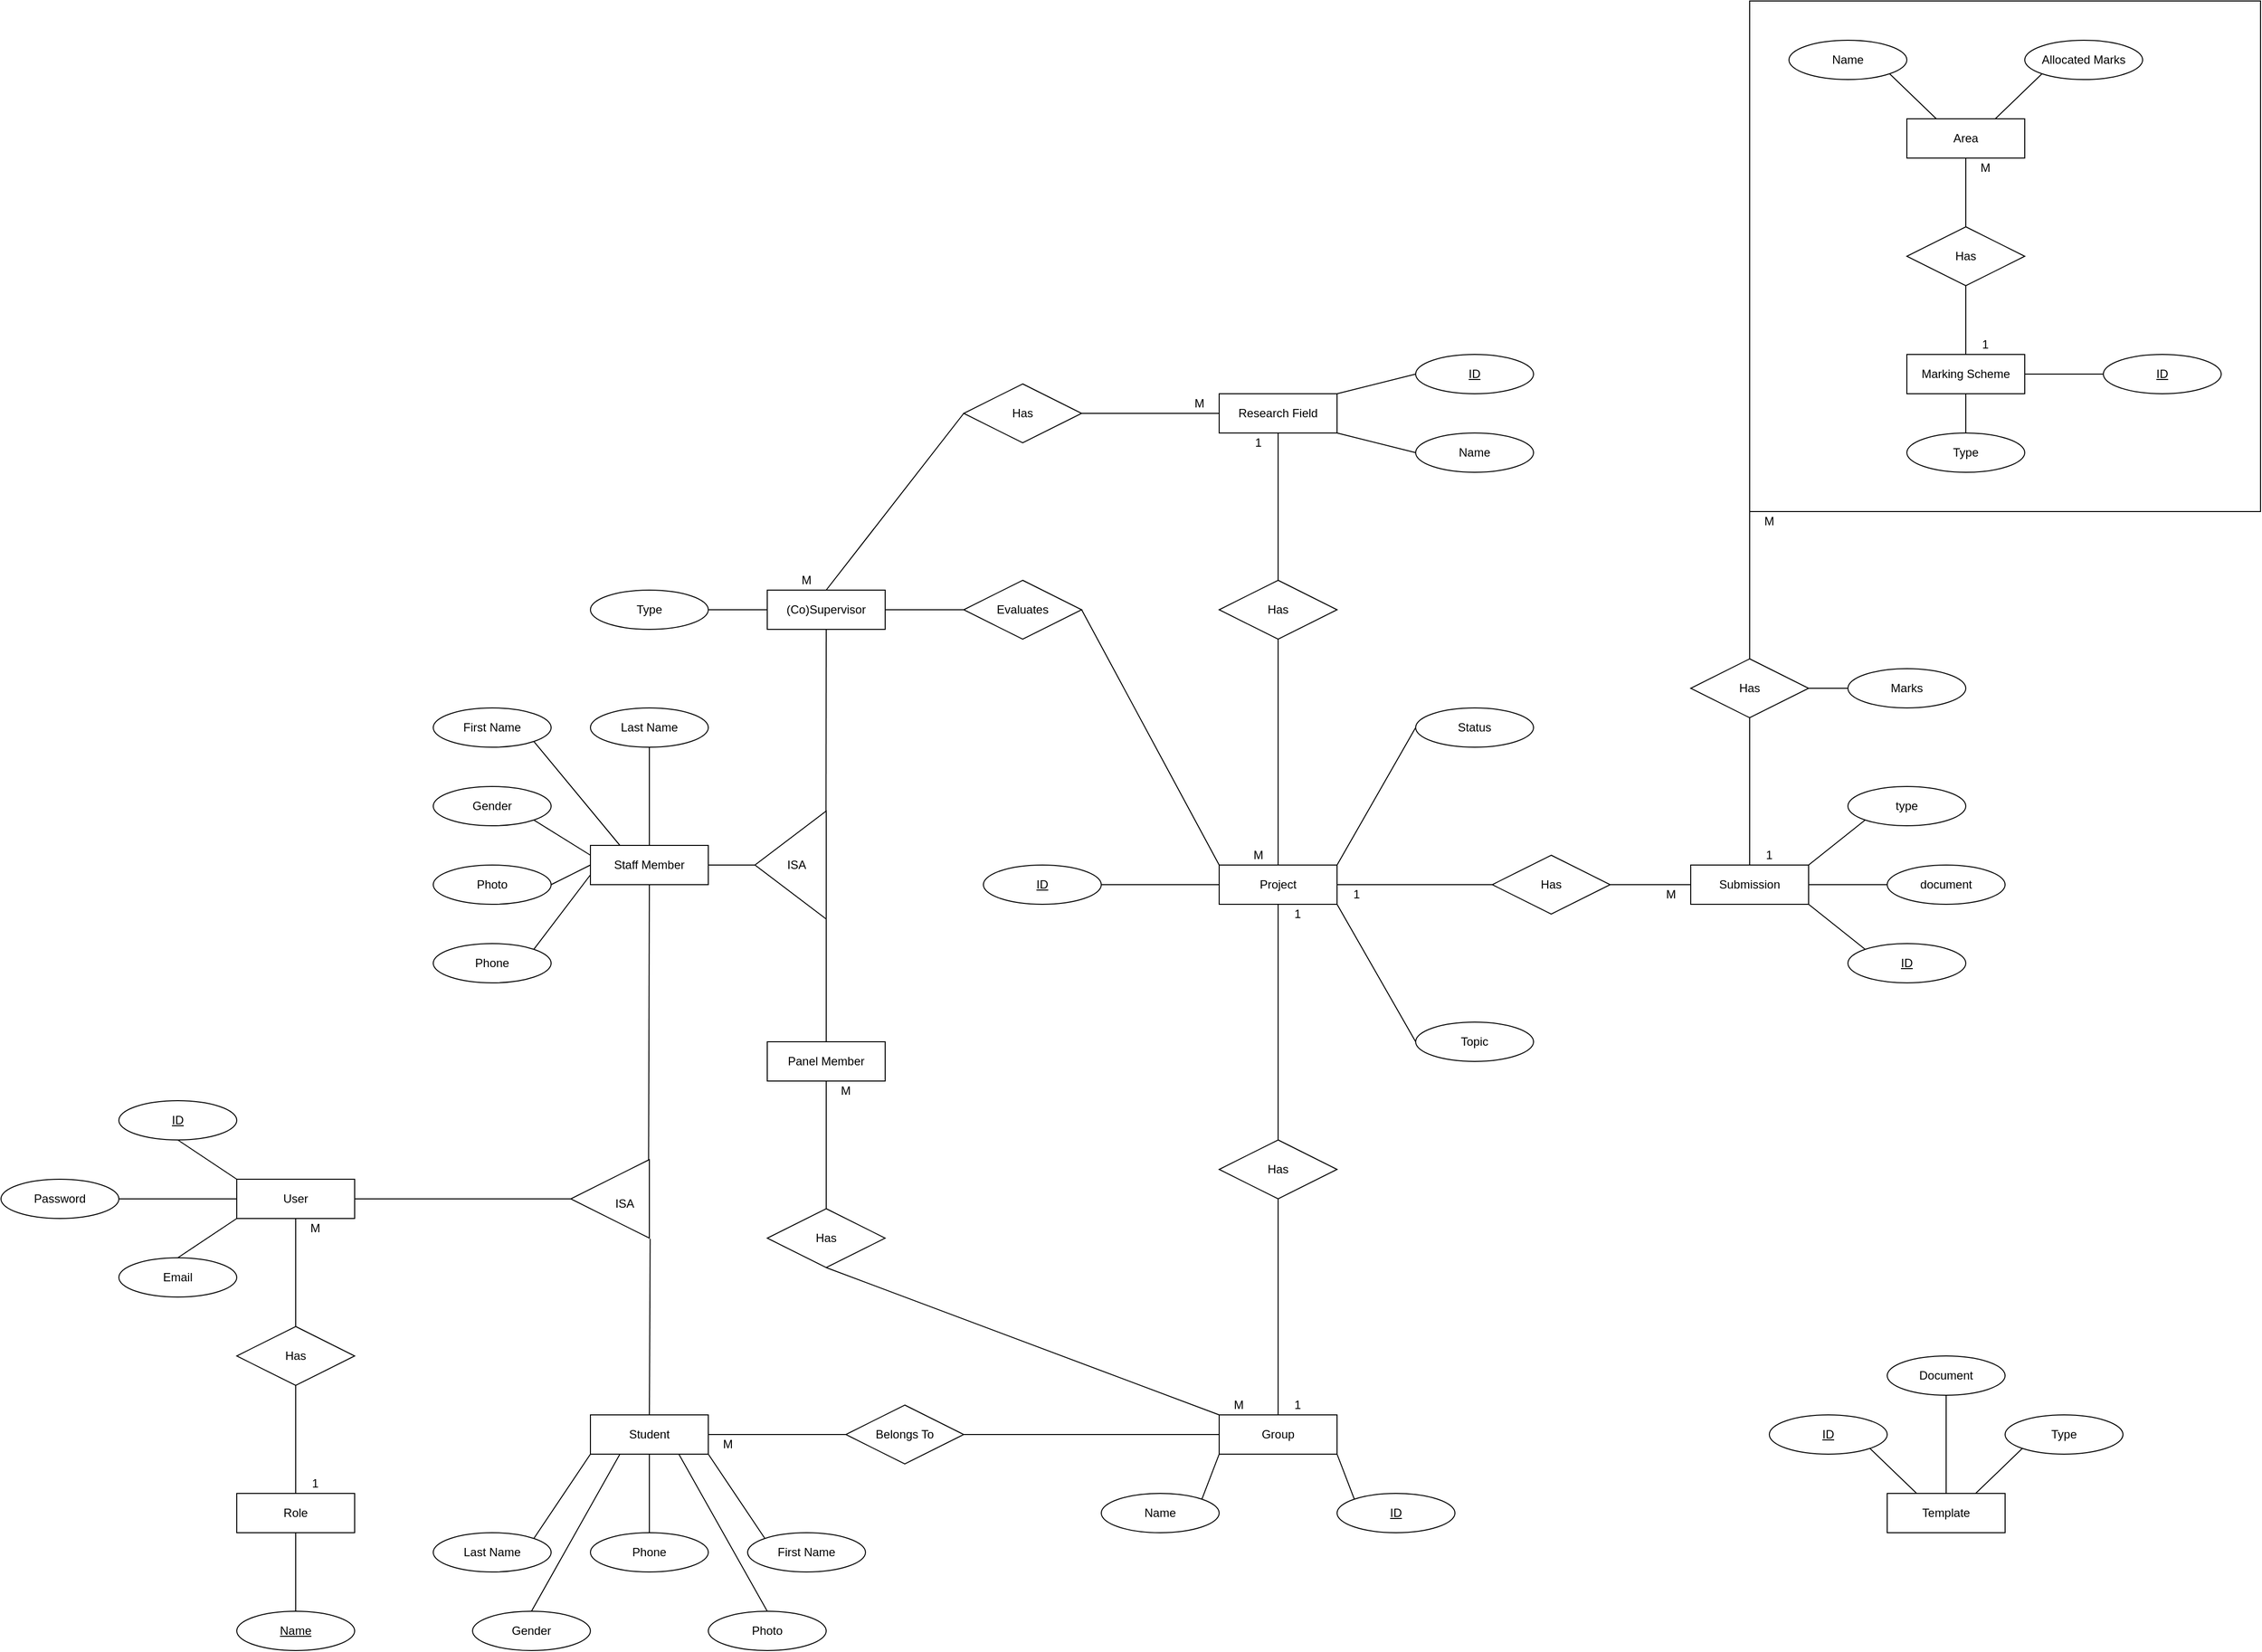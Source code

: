 <mxfile version="16.5.1" type="device"><diagram id="R2lEEEUBdFMjLlhIrx00" name="ER"><mxGraphModel dx="2071" dy="1854" grid="1" gridSize="10" guides="1" tooltips="1" connect="1" arrows="1" fold="1" page="1" pageScale="1" pageWidth="850" pageHeight="1100" math="0" shadow="0" extFonts="Permanent Marker^https://fonts.googleapis.com/css?family=Permanent+Marker"><root><mxCell id="0"/><mxCell id="1" parent="0"/><mxCell id="ldAVt5MxxXZh3a9ca7YI-58" value="" style="rounded=0;whiteSpace=wrap;html=1;" parent="1" vertex="1"><mxGeometry x="1540" y="-960" width="520" height="520" as="geometry"/></mxCell><mxCell id="P4jthXJ-MirQqovKatOT-1" value="User" style="whiteSpace=wrap;html=1;align=center;" parent="1" vertex="1"><mxGeometry y="240" width="120" height="40" as="geometry"/></mxCell><mxCell id="P4jthXJ-MirQqovKatOT-3" value="Email" style="ellipse;whiteSpace=wrap;html=1;align=center;" parent="1" vertex="1"><mxGeometry x="-120" y="320" width="120" height="40" as="geometry"/></mxCell><mxCell id="P4jthXJ-MirQqovKatOT-4" value="Password" style="ellipse;whiteSpace=wrap;html=1;align=center;" parent="1" vertex="1"><mxGeometry x="-240" y="240" width="120" height="40" as="geometry"/></mxCell><mxCell id="P4jthXJ-MirQqovKatOT-6" value="" style="endArrow=none;html=1;rounded=0;entryX=0;entryY=0;entryDx=0;entryDy=0;exitX=0.5;exitY=1;exitDx=0;exitDy=0;" parent="1" source="P4jthXJ-MirQqovKatOT-28" target="P4jthXJ-MirQqovKatOT-1" edge="1"><mxGeometry width="50" height="50" relative="1" as="geometry"><mxPoint x="-60" y="230" as="sourcePoint"/><mxPoint x="220" y="360" as="targetPoint"/></mxGeometry></mxCell><mxCell id="P4jthXJ-MirQqovKatOT-7" value="" style="endArrow=none;html=1;rounded=0;entryX=0;entryY=0.5;entryDx=0;entryDy=0;exitX=1;exitY=0.5;exitDx=0;exitDy=0;" parent="1" source="P4jthXJ-MirQqovKatOT-4" target="P4jthXJ-MirQqovKatOT-1" edge="1"><mxGeometry width="50" height="50" relative="1" as="geometry"><mxPoint x="-90" y="230" as="sourcePoint"/><mxPoint x="-30" y="270" as="targetPoint"/></mxGeometry></mxCell><mxCell id="P4jthXJ-MirQqovKatOT-8" value="" style="endArrow=none;html=1;rounded=0;entryX=0;entryY=1;entryDx=0;entryDy=0;exitX=0.5;exitY=0;exitDx=0;exitDy=0;" parent="1" source="P4jthXJ-MirQqovKatOT-3" target="P4jthXJ-MirQqovKatOT-1" edge="1"><mxGeometry width="50" height="50" relative="1" as="geometry"><mxPoint x="-140" y="290" as="sourcePoint"/><mxPoint x="-20" y="290" as="targetPoint"/></mxGeometry></mxCell><mxCell id="P4jthXJ-MirQqovKatOT-9" value="Role" style="whiteSpace=wrap;html=1;align=center;" parent="1" vertex="1"><mxGeometry y="560" width="120" height="40" as="geometry"/></mxCell><mxCell id="P4jthXJ-MirQqovKatOT-10" value="Has" style="shape=rhombus;perimeter=rhombusPerimeter;whiteSpace=wrap;html=1;align=center;" parent="1" vertex="1"><mxGeometry y="390" width="120" height="60" as="geometry"/></mxCell><mxCell id="P4jthXJ-MirQqovKatOT-11" value="" style="endArrow=none;html=1;rounded=0;entryX=0.5;entryY=1;entryDx=0;entryDy=0;exitX=0.5;exitY=0;exitDx=0;exitDy=0;" parent="1" source="P4jthXJ-MirQqovKatOT-10" target="P4jthXJ-MirQqovKatOT-1" edge="1"><mxGeometry width="50" height="50" relative="1" as="geometry"><mxPoint x="200" y="380" as="sourcePoint"/><mxPoint x="260" y="340" as="targetPoint"/></mxGeometry></mxCell><mxCell id="P4jthXJ-MirQqovKatOT-12" value="" style="endArrow=none;html=1;rounded=0;entryX=0.5;entryY=1;entryDx=0;entryDy=0;exitX=0.5;exitY=0;exitDx=0;exitDy=0;" parent="1" source="P4jthXJ-MirQqovKatOT-9" target="P4jthXJ-MirQqovKatOT-10" edge="1"><mxGeometry width="50" height="50" relative="1" as="geometry"><mxPoint x="260" y="570" as="sourcePoint"/><mxPoint x="260" y="460" as="targetPoint"/></mxGeometry></mxCell><mxCell id="P4jthXJ-MirQqovKatOT-13" value="M" style="text;html=1;strokeColor=none;fillColor=none;align=center;verticalAlign=middle;whiteSpace=wrap;rounded=0;" parent="1" vertex="1"><mxGeometry x="60" y="280" width="40" height="20" as="geometry"/></mxCell><mxCell id="P4jthXJ-MirQqovKatOT-14" value="1" style="text;html=1;strokeColor=none;fillColor=none;align=center;verticalAlign=middle;whiteSpace=wrap;rounded=0;" parent="1" vertex="1"><mxGeometry x="60" y="540" width="40" height="20" as="geometry"/></mxCell><mxCell id="P4jthXJ-MirQqovKatOT-15" value="" style="triangle;whiteSpace=wrap;html=1;flipH=1;" parent="1" vertex="1"><mxGeometry x="340" y="220" width="80" height="80" as="geometry"/></mxCell><mxCell id="P4jthXJ-MirQqovKatOT-16" value="ISA" style="text;html=1;strokeColor=none;fillColor=none;align=center;verticalAlign=middle;whiteSpace=wrap;rounded=0;" parent="1" vertex="1"><mxGeometry x="370" y="250" width="50" height="30" as="geometry"/></mxCell><mxCell id="P4jthXJ-MirQqovKatOT-17" value="" style="endArrow=none;html=1;rounded=0;entryX=1;entryY=0.5;entryDx=0;entryDy=0;exitX=0;exitY=0.5;exitDx=0;exitDy=0;" parent="1" source="P4jthXJ-MirQqovKatOT-15" target="P4jthXJ-MirQqovKatOT-1" edge="1"><mxGeometry width="50" height="50" relative="1" as="geometry"><mxPoint x="350" y="360" as="sourcePoint"/><mxPoint x="350" y="250" as="targetPoint"/></mxGeometry></mxCell><mxCell id="P4jthXJ-MirQqovKatOT-18" value="Staff Member" style="whiteSpace=wrap;html=1;align=center;" parent="1" vertex="1"><mxGeometry x="360" y="-100" width="120" height="40" as="geometry"/></mxCell><mxCell id="P4jthXJ-MirQqovKatOT-19" value="" style="endArrow=none;html=1;rounded=0;entryX=0.01;entryY=0.01;entryDx=0;entryDy=0;exitX=0.5;exitY=1;exitDx=0;exitDy=0;entryPerimeter=0;" parent="1" source="P4jthXJ-MirQqovKatOT-18" target="P4jthXJ-MirQqovKatOT-15" edge="1"><mxGeometry width="50" height="50" relative="1" as="geometry"><mxPoint x="640" y="130" as="sourcePoint"/><mxPoint x="520" y="130" as="targetPoint"/></mxGeometry></mxCell><mxCell id="P4jthXJ-MirQqovKatOT-20" value="Student" style="whiteSpace=wrap;html=1;align=center;" parent="1" vertex="1"><mxGeometry x="360" y="480" width="120" height="40" as="geometry"/></mxCell><mxCell id="P4jthXJ-MirQqovKatOT-21" value="" style="endArrow=none;html=1;rounded=0;entryX=-0.01;entryY=1.01;entryDx=0;entryDy=0;exitX=0.5;exitY=0;exitDx=0;exitDy=0;entryPerimeter=0;" parent="1" source="P4jthXJ-MirQqovKatOT-20" target="P4jthXJ-MirQqovKatOT-15" edge="1"><mxGeometry width="50" height="50" relative="1" as="geometry"><mxPoint x="570.8" y="74.6" as="sourcePoint"/><mxPoint x="450.0" y="195.4" as="targetPoint"/></mxGeometry></mxCell><mxCell id="P4jthXJ-MirQqovKatOT-22" value="(Co)Supervisor" style="whiteSpace=wrap;html=1;align=center;" parent="1" vertex="1"><mxGeometry x="540" y="-360" width="120" height="40" as="geometry"/></mxCell><mxCell id="P4jthXJ-MirQqovKatOT-23" value="" style="triangle;whiteSpace=wrap;html=1;flipH=0;flipV=0;direction=south;rotation=90;" parent="1" vertex="1"><mxGeometry x="508.75" y="-116.25" width="110" height="72.5" as="geometry"/></mxCell><mxCell id="P4jthXJ-MirQqovKatOT-24" value="ISA" style="text;html=1;strokeColor=none;fillColor=none;align=center;verticalAlign=middle;whiteSpace=wrap;rounded=0;" parent="1" vertex="1"><mxGeometry x="540" y="-95" width="60" height="30" as="geometry"/></mxCell><mxCell id="P4jthXJ-MirQqovKatOT-25" value="" style="endArrow=none;html=1;rounded=0;exitX=0.5;exitY=1;exitDx=0;exitDy=0;entryX=0.003;entryY=0.987;entryDx=0;entryDy=0;entryPerimeter=0;" parent="1" source="P4jthXJ-MirQqovKatOT-22" target="P4jthXJ-MirQqovKatOT-23" edge="1"><mxGeometry width="50" height="50" relative="1" as="geometry"><mxPoint x="440.8" y="-170" as="sourcePoint"/><mxPoint x="600" y="-290" as="targetPoint"/></mxGeometry></mxCell><mxCell id="P4jthXJ-MirQqovKatOT-26" value="" style="endArrow=none;html=1;rounded=0;exitX=1;exitY=0.5;exitDx=0;exitDy=0;entryX=1;entryY=0.5;entryDx=0;entryDy=0;" parent="1" source="P4jthXJ-MirQqovKatOT-23" target="P4jthXJ-MirQqovKatOT-18" edge="1"><mxGeometry width="50" height="50" relative="1" as="geometry"><mxPoint x="680" y="-150" as="sourcePoint"/><mxPoint x="680" y="-70" as="targetPoint"/></mxGeometry></mxCell><mxCell id="P4jthXJ-MirQqovKatOT-28" value="ID" style="ellipse;whiteSpace=wrap;html=1;align=center;fontStyle=4;" parent="1" vertex="1"><mxGeometry x="-120" y="160" width="120" height="40" as="geometry"/></mxCell><mxCell id="P4jthXJ-MirQqovKatOT-32" value="Has" style="shape=rhombus;perimeter=rhombusPerimeter;whiteSpace=wrap;html=1;align=center;" parent="1" vertex="1"><mxGeometry x="540" y="270" width="120" height="60" as="geometry"/></mxCell><mxCell id="P4jthXJ-MirQqovKatOT-33" value="" style="endArrow=none;html=1;rounded=0;exitX=0.5;exitY=0;exitDx=0;exitDy=0;entryX=0.5;entryY=1;entryDx=0;entryDy=0;" parent="1" source="P4jthXJ-MirQqovKatOT-32" target="ldAVt5MxxXZh3a9ca7YI-12" edge="1"><mxGeometry width="50" height="50" relative="1" as="geometry"><mxPoint x="810" y="120" as="sourcePoint"/><mxPoint x="640" y="300" as="targetPoint"/></mxGeometry></mxCell><mxCell id="P4jthXJ-MirQqovKatOT-34" value="" style="endArrow=none;html=1;rounded=0;entryX=0.5;entryY=1;entryDx=0;entryDy=0;exitX=0;exitY=0;exitDx=0;exitDy=0;" parent="1" source="ldAVt5MxxXZh3a9ca7YI-1" target="P4jthXJ-MirQqovKatOT-32" edge="1"><mxGeometry width="50" height="50" relative="1" as="geometry"><mxPoint x="650" y="170" as="sourcePoint"/><mxPoint x="870" y="200" as="targetPoint"/></mxGeometry></mxCell><mxCell id="P4jthXJ-MirQqovKatOT-37" value="Project" style="whiteSpace=wrap;html=1;align=center;" parent="1" vertex="1"><mxGeometry x="1000" y="-80" width="120" height="40" as="geometry"/></mxCell><mxCell id="P4jthXJ-MirQqovKatOT-38" value="Has" style="shape=rhombus;perimeter=rhombusPerimeter;whiteSpace=wrap;html=1;align=center;" parent="1" vertex="1"><mxGeometry x="1000" y="200" width="120" height="60" as="geometry"/></mxCell><mxCell id="P4jthXJ-MirQqovKatOT-39" value="" style="endArrow=none;html=1;rounded=0;entryX=0.5;entryY=1;entryDx=0;entryDy=0;exitX=0.5;exitY=0;exitDx=0;exitDy=0;" parent="1" source="ldAVt5MxxXZh3a9ca7YI-1" target="P4jthXJ-MirQqovKatOT-38" edge="1"><mxGeometry width="50" height="50" relative="1" as="geometry"><mxPoint x="970" y="190" as="sourcePoint"/><mxPoint x="680" y="310" as="targetPoint"/></mxGeometry></mxCell><mxCell id="P4jthXJ-MirQqovKatOT-40" value="" style="endArrow=none;html=1;rounded=0;exitX=0.5;exitY=0;exitDx=0;exitDy=0;entryX=0.5;entryY=1;entryDx=0;entryDy=0;" parent="1" source="P4jthXJ-MirQqovKatOT-38" target="P4jthXJ-MirQqovKatOT-37" edge="1"><mxGeometry width="50" height="50" relative="1" as="geometry"><mxPoint x="860" y="384.5" as="sourcePoint"/><mxPoint x="800" y="40" as="targetPoint"/></mxGeometry></mxCell><mxCell id="P4jthXJ-MirQqovKatOT-43" value="Evaluates" style="shape=rhombus;perimeter=rhombusPerimeter;whiteSpace=wrap;html=1;align=center;" parent="1" vertex="1"><mxGeometry x="740" y="-370" width="120" height="60" as="geometry"/></mxCell><mxCell id="P4jthXJ-MirQqovKatOT-44" value="" style="endArrow=none;html=1;rounded=0;entryX=0;entryY=0.5;entryDx=0;entryDy=0;exitX=1;exitY=0.5;exitDx=0;exitDy=0;" parent="1" source="P4jthXJ-MirQqovKatOT-22" target="P4jthXJ-MirQqovKatOT-43" edge="1"><mxGeometry width="50" height="50" relative="1" as="geometry"><mxPoint x="640" y="-215" as="sourcePoint"/><mxPoint x="720" y="-165" as="targetPoint"/></mxGeometry></mxCell><mxCell id="P4jthXJ-MirQqovKatOT-46" value="" style="endArrow=none;html=1;rounded=0;exitX=0;exitY=0;exitDx=0;exitDy=0;entryX=1;entryY=0.5;entryDx=0;entryDy=0;" parent="1" source="P4jthXJ-MirQqovKatOT-37" target="P4jthXJ-MirQqovKatOT-43" edge="1"><mxGeometry width="50" height="50" relative="1" as="geometry"><mxPoint x="910" y="-110" as="sourcePoint"/><mxPoint x="1050" y="-410" as="targetPoint"/></mxGeometry></mxCell><mxCell id="P4jthXJ-MirQqovKatOT-50" value="Topic" style="ellipse;whiteSpace=wrap;html=1;align=center;" parent="1" vertex="1"><mxGeometry x="1200" y="80" width="120" height="40" as="geometry"/></mxCell><mxCell id="P4jthXJ-MirQqovKatOT-53" value="Status" style="ellipse;whiteSpace=wrap;html=1;align=center;" parent="1" vertex="1"><mxGeometry x="1200" y="-240" width="120" height="40" as="geometry"/></mxCell><mxCell id="P4jthXJ-MirQqovKatOT-55" value="" style="endArrow=none;html=1;rounded=0;exitX=1;exitY=0;exitDx=0;exitDy=0;entryX=0;entryY=0.5;entryDx=0;entryDy=0;" parent="1" source="P4jthXJ-MirQqovKatOT-37" target="P4jthXJ-MirQqovKatOT-53" edge="1"><mxGeometry width="50" height="50" relative="1" as="geometry"><mxPoint x="1100" y="-110" as="sourcePoint"/><mxPoint x="960" y="-370" as="targetPoint"/></mxGeometry></mxCell><mxCell id="P4jthXJ-MirQqovKatOT-57" value="" style="endArrow=none;html=1;rounded=0;exitX=1;exitY=1;exitDx=0;exitDy=0;entryX=0;entryY=0.5;entryDx=0;entryDy=0;" parent="1" source="P4jthXJ-MirQqovKatOT-37" target="P4jthXJ-MirQqovKatOT-50" edge="1"><mxGeometry width="50" height="50" relative="1" as="geometry"><mxPoint x="1130" y="-70" as="sourcePoint"/><mxPoint x="1210" y="-170" as="targetPoint"/></mxGeometry></mxCell><mxCell id="P4jthXJ-MirQqovKatOT-61" value="Research Field" style="whiteSpace=wrap;html=1;align=center;" parent="1" vertex="1"><mxGeometry x="1000" y="-560" width="120" height="40" as="geometry"/></mxCell><mxCell id="P4jthXJ-MirQqovKatOT-62" value="" style="endArrow=none;html=1;rounded=0;exitX=0.5;exitY=0;exitDx=0;exitDy=0;entryX=0.5;entryY=1;entryDx=0;entryDy=0;" parent="1" source="P4jthXJ-MirQqovKatOT-37" target="P4jthXJ-MirQqovKatOT-63" edge="1"><mxGeometry width="50" height="50" relative="1" as="geometry"><mxPoint x="1100" y="-100" as="sourcePoint"/><mxPoint x="1060" y="-260" as="targetPoint"/></mxGeometry></mxCell><mxCell id="P4jthXJ-MirQqovKatOT-63" value="Has" style="shape=rhombus;perimeter=rhombusPerimeter;whiteSpace=wrap;html=1;align=center;" parent="1" vertex="1"><mxGeometry x="1000" y="-370" width="120" height="60" as="geometry"/></mxCell><mxCell id="P4jthXJ-MirQqovKatOT-64" value="" style="endArrow=none;html=1;rounded=0;exitX=0.5;exitY=0;exitDx=0;exitDy=0;entryX=0.5;entryY=1;entryDx=0;entryDy=0;" parent="1" source="P4jthXJ-MirQqovKatOT-63" target="P4jthXJ-MirQqovKatOT-61" edge="1"><mxGeometry width="50" height="50" relative="1" as="geometry"><mxPoint x="1060" y="-200" as="sourcePoint"/><mxPoint x="920" y="-460" as="targetPoint"/></mxGeometry></mxCell><mxCell id="P4jthXJ-MirQqovKatOT-65" value="M" style="text;html=1;strokeColor=none;fillColor=none;align=center;verticalAlign=middle;whiteSpace=wrap;rounded=0;" parent="1" vertex="1"><mxGeometry x="1020" y="-100" width="40" height="20" as="geometry"/></mxCell><mxCell id="P4jthXJ-MirQqovKatOT-66" value="1" style="text;html=1;strokeColor=none;fillColor=none;align=center;verticalAlign=middle;whiteSpace=wrap;rounded=0;" parent="1" vertex="1"><mxGeometry x="1020" y="-520" width="40" height="20" as="geometry"/></mxCell><mxCell id="P4jthXJ-MirQqovKatOT-67" value="" style="endArrow=none;html=1;rounded=0;exitX=0.5;exitY=0;exitDx=0;exitDy=0;entryX=0;entryY=0.5;entryDx=0;entryDy=0;" parent="1" source="P4jthXJ-MirQqovKatOT-22" target="P4jthXJ-MirQqovKatOT-68" edge="1"><mxGeometry width="50" height="50" relative="1" as="geometry"><mxPoint x="700" y="-160" as="sourcePoint"/><mxPoint x="700" y="-340" as="targetPoint"/></mxGeometry></mxCell><mxCell id="P4jthXJ-MirQqovKatOT-68" value="Has" style="shape=rhombus;perimeter=rhombusPerimeter;whiteSpace=wrap;html=1;align=center;" parent="1" vertex="1"><mxGeometry x="740" y="-570" width="120" height="60" as="geometry"/></mxCell><mxCell id="P4jthXJ-MirQqovKatOT-69" value="" style="endArrow=none;html=1;rounded=0;exitX=1;exitY=0.5;exitDx=0;exitDy=0;entryX=0;entryY=0.5;entryDx=0;entryDy=0;" parent="1" source="P4jthXJ-MirQqovKatOT-68" target="P4jthXJ-MirQqovKatOT-61" edge="1"><mxGeometry width="50" height="50" relative="1" as="geometry"><mxPoint x="700" y="-280" as="sourcePoint"/><mxPoint x="700" y="-600" as="targetPoint"/></mxGeometry></mxCell><mxCell id="P4jthXJ-MirQqovKatOT-71" value="M" style="text;html=1;strokeColor=none;fillColor=none;align=center;verticalAlign=middle;whiteSpace=wrap;rounded=0;" parent="1" vertex="1"><mxGeometry x="960" y="-560" width="40" height="20" as="geometry"/></mxCell><mxCell id="P4jthXJ-MirQqovKatOT-72" value="First Name" style="ellipse;whiteSpace=wrap;html=1;align=center;" parent="1" vertex="1"><mxGeometry x="200" y="-240" width="120" height="40" as="geometry"/></mxCell><mxCell id="P4jthXJ-MirQqovKatOT-73" value="Last Name" style="ellipse;whiteSpace=wrap;html=1;align=center;" parent="1" vertex="1"><mxGeometry x="360" y="-240" width="120" height="40" as="geometry"/></mxCell><mxCell id="P4jthXJ-MirQqovKatOT-74" value="Gender" style="ellipse;whiteSpace=wrap;html=1;align=center;" parent="1" vertex="1"><mxGeometry x="200" y="-160" width="120" height="40" as="geometry"/></mxCell><mxCell id="P4jthXJ-MirQqovKatOT-75" value="" style="endArrow=none;html=1;rounded=0;entryX=0;entryY=0.25;entryDx=0;entryDy=0;exitX=1;exitY=1;exitDx=0;exitDy=0;" parent="1" source="P4jthXJ-MirQqovKatOT-74" target="P4jthXJ-MirQqovKatOT-18" edge="1"><mxGeometry width="50" height="50" relative="1" as="geometry"><mxPoint x="410" y="-180" as="sourcePoint"/><mxPoint x="470" y="-140" as="targetPoint"/></mxGeometry></mxCell><mxCell id="P4jthXJ-MirQqovKatOT-76" value="" style="endArrow=none;html=1;rounded=0;entryX=0.25;entryY=0;entryDx=0;entryDy=0;exitX=1;exitY=1;exitDx=0;exitDy=0;" parent="1" source="P4jthXJ-MirQqovKatOT-72" target="P4jthXJ-MirQqovKatOT-18" edge="1"><mxGeometry width="50" height="50" relative="1" as="geometry"><mxPoint x="370.0" y="-130" as="sourcePoint"/><mxPoint x="490" y="-130" as="targetPoint"/></mxGeometry></mxCell><mxCell id="P4jthXJ-MirQqovKatOT-77" value="" style="endArrow=none;html=1;rounded=0;entryX=0.5;entryY=0;entryDx=0;entryDy=0;exitX=0.5;exitY=1;exitDx=0;exitDy=0;" parent="1" source="P4jthXJ-MirQqovKatOT-73" target="P4jthXJ-MirQqovKatOT-18" edge="1"><mxGeometry width="50" height="50" relative="1" as="geometry"><mxPoint x="390.0" y="-160.0" as="sourcePoint"/><mxPoint x="510" y="-100.0" as="targetPoint"/></mxGeometry></mxCell><mxCell id="P4jthXJ-MirQqovKatOT-80" value="ID" style="ellipse;whiteSpace=wrap;html=1;align=center;fontStyle=4;" parent="1" vertex="1"><mxGeometry x="760" y="-80" width="120" height="40" as="geometry"/></mxCell><mxCell id="P4jthXJ-MirQqovKatOT-81" value="" style="endArrow=none;html=1;rounded=0;exitX=0;exitY=0.5;exitDx=0;exitDy=0;entryX=1;entryY=0.5;entryDx=0;entryDy=0;" parent="1" source="P4jthXJ-MirQqovKatOT-37" target="P4jthXJ-MirQqovKatOT-80" edge="1"><mxGeometry width="50" height="50" relative="1" as="geometry"><mxPoint x="1070" y="30" as="sourcePoint"/><mxPoint x="1180.0" y="170" as="targetPoint"/></mxGeometry></mxCell><mxCell id="P4jthXJ-MirQqovKatOT-84" value="Name" style="ellipse;whiteSpace=wrap;html=1;align=center;fontStyle=4;" parent="1" vertex="1"><mxGeometry y="680" width="120" height="40" as="geometry"/></mxCell><mxCell id="P4jthXJ-MirQqovKatOT-85" value="" style="endArrow=none;html=1;rounded=0;entryX=0.5;entryY=1;entryDx=0;entryDy=0;exitX=0.5;exitY=0;exitDx=0;exitDy=0;" parent="1" source="P4jthXJ-MirQqovKatOT-84" target="P4jthXJ-MirQqovKatOT-9" edge="1"><mxGeometry width="50" height="50" relative="1" as="geometry"><mxPoint x="-60" y="540" as="sourcePoint"/><mxPoint y="500" as="targetPoint"/></mxGeometry></mxCell><mxCell id="P4jthXJ-MirQqovKatOT-87" value="Name" style="ellipse;whiteSpace=wrap;html=1;align=center;" parent="1" vertex="1"><mxGeometry x="1200" y="-520" width="120" height="40" as="geometry"/></mxCell><mxCell id="P4jthXJ-MirQqovKatOT-88" value="ID" style="ellipse;whiteSpace=wrap;html=1;align=center;fontStyle=4;" parent="1" vertex="1"><mxGeometry x="1200" y="-600" width="120" height="40" as="geometry"/></mxCell><mxCell id="P4jthXJ-MirQqovKatOT-89" value="" style="endArrow=none;html=1;rounded=0;exitX=1;exitY=1;exitDx=0;exitDy=0;entryX=0;entryY=0.5;entryDx=0;entryDy=0;" parent="1" source="P4jthXJ-MirQqovKatOT-61" target="P4jthXJ-MirQqovKatOT-87" edge="1"><mxGeometry width="50" height="50" relative="1" as="geometry"><mxPoint x="1210" y="-260.0" as="sourcePoint"/><mxPoint x="1320.0" y="-400.0" as="targetPoint"/></mxGeometry></mxCell><mxCell id="P4jthXJ-MirQqovKatOT-90" value="" style="endArrow=none;html=1;rounded=0;exitX=1;exitY=0;exitDx=0;exitDy=0;entryX=0;entryY=0.5;entryDx=0;entryDy=0;" parent="1" source="P4jthXJ-MirQqovKatOT-61" target="P4jthXJ-MirQqovKatOT-88" edge="1"><mxGeometry width="50" height="50" relative="1" as="geometry"><mxPoint x="1090" y="-640.0" as="sourcePoint"/><mxPoint x="1170.0" y="-620.0" as="targetPoint"/></mxGeometry></mxCell><mxCell id="P4jthXJ-MirQqovKatOT-91" value="Phone" style="ellipse;whiteSpace=wrap;html=1;align=center;" parent="1" vertex="1"><mxGeometry x="200" width="120" height="40" as="geometry"/></mxCell><mxCell id="P4jthXJ-MirQqovKatOT-92" value="" style="endArrow=none;html=1;rounded=0;exitX=1;exitY=0;exitDx=0;exitDy=0;entryX=0;entryY=0.75;entryDx=0;entryDy=0;" parent="1" source="P4jthXJ-MirQqovKatOT-91" target="P4jthXJ-MirQqovKatOT-18" edge="1"><mxGeometry width="50" height="50" relative="1" as="geometry"><mxPoint x="230" y="19" as="sourcePoint"/><mxPoint x="430" y="-30" as="targetPoint"/></mxGeometry></mxCell><mxCell id="P4jthXJ-MirQqovKatOT-93" value="Photo" style="ellipse;whiteSpace=wrap;html=1;align=center;" parent="1" vertex="1"><mxGeometry x="200" y="-80" width="120" height="40" as="geometry"/></mxCell><mxCell id="P4jthXJ-MirQqovKatOT-94" value="" style="endArrow=none;html=1;rounded=0;entryX=0;entryY=0.5;entryDx=0;entryDy=0;exitX=1;exitY=0.5;exitDx=0;exitDy=0;" parent="1" source="P4jthXJ-MirQqovKatOT-93" target="P4jthXJ-MirQqovKatOT-18" edge="1"><mxGeometry width="50" height="50" relative="1" as="geometry"><mxPoint x="210" y="-320.0" as="sourcePoint"/><mxPoint x="490" y="-290.0" as="targetPoint"/></mxGeometry></mxCell><mxCell id="kLc9IfPzE2FOvh2rJy3T-1" value="First Name" style="ellipse;whiteSpace=wrap;html=1;align=center;" parent="1" vertex="1"><mxGeometry x="520" y="600" width="120" height="40" as="geometry"/></mxCell><mxCell id="kLc9IfPzE2FOvh2rJy3T-2" value="Last Name" style="ellipse;whiteSpace=wrap;html=1;align=center;" parent="1" vertex="1"><mxGeometry x="200" y="600" width="120" height="40" as="geometry"/></mxCell><mxCell id="kLc9IfPzE2FOvh2rJy3T-3" value="Gender" style="ellipse;whiteSpace=wrap;html=1;align=center;" parent="1" vertex="1"><mxGeometry x="240" y="680" width="120" height="40" as="geometry"/></mxCell><mxCell id="kLc9IfPzE2FOvh2rJy3T-4" value="Phone" style="ellipse;whiteSpace=wrap;html=1;align=center;" parent="1" vertex="1"><mxGeometry x="360" y="600" width="120" height="40" as="geometry"/></mxCell><mxCell id="kLc9IfPzE2FOvh2rJy3T-5" value="Photo" style="ellipse;whiteSpace=wrap;html=1;align=center;" parent="1" vertex="1"><mxGeometry x="480" y="680" width="120" height="40" as="geometry"/></mxCell><mxCell id="kLc9IfPzE2FOvh2rJy3T-6" value="" style="endArrow=none;html=1;rounded=0;entryX=1;entryY=0;entryDx=0;entryDy=0;exitX=0;exitY=1;exitDx=0;exitDy=0;" parent="1" source="P4jthXJ-MirQqovKatOT-20" target="kLc9IfPzE2FOvh2rJy3T-2" edge="1"><mxGeometry width="50" height="50" relative="1" as="geometry"><mxPoint x="320" y="530" as="sourcePoint"/><mxPoint x="200.8" y="430.8" as="targetPoint"/></mxGeometry></mxCell><mxCell id="kLc9IfPzE2FOvh2rJy3T-7" value="" style="endArrow=none;html=1;rounded=0;entryX=0.5;entryY=0;entryDx=0;entryDy=0;exitX=0.25;exitY=1;exitDx=0;exitDy=0;" parent="1" source="P4jthXJ-MirQqovKatOT-20" target="kLc9IfPzE2FOvh2rJy3T-3" edge="1"><mxGeometry width="50" height="50" relative="1" as="geometry"><mxPoint x="390" y="540" as="sourcePoint"/><mxPoint x="332.426" y="625.858" as="targetPoint"/></mxGeometry></mxCell><mxCell id="kLc9IfPzE2FOvh2rJy3T-8" value="" style="endArrow=none;html=1;rounded=0;entryX=0.5;entryY=0;entryDx=0;entryDy=0;exitX=0.5;exitY=1;exitDx=0;exitDy=0;" parent="1" source="P4jthXJ-MirQqovKatOT-20" target="kLc9IfPzE2FOvh2rJy3T-4" edge="1"><mxGeometry width="50" height="50" relative="1" as="geometry"><mxPoint x="400" y="530" as="sourcePoint"/><mxPoint x="310" y="690" as="targetPoint"/></mxGeometry></mxCell><mxCell id="kLc9IfPzE2FOvh2rJy3T-9" value="" style="endArrow=none;html=1;rounded=0;entryX=0.5;entryY=0;entryDx=0;entryDy=0;exitX=0.75;exitY=1;exitDx=0;exitDy=0;" parent="1" source="P4jthXJ-MirQqovKatOT-20" target="kLc9IfPzE2FOvh2rJy3T-5" edge="1"><mxGeometry width="50" height="50" relative="1" as="geometry"><mxPoint x="475" y="570" as="sourcePoint"/><mxPoint x="475" y="650" as="targetPoint"/></mxGeometry></mxCell><mxCell id="kLc9IfPzE2FOvh2rJy3T-10" value="" style="endArrow=none;html=1;rounded=0;entryX=0;entryY=0;entryDx=0;entryDy=0;exitX=1;exitY=1;exitDx=0;exitDy=0;" parent="1" source="P4jthXJ-MirQqovKatOT-20" target="kLc9IfPzE2FOvh2rJy3T-1" edge="1"><mxGeometry width="50" height="50" relative="1" as="geometry"><mxPoint x="460" y="530" as="sourcePoint"/><mxPoint x="550" y="690" as="targetPoint"/></mxGeometry></mxCell><mxCell id="TaqsvSyqYiy8_hBiRzWr-21" value="Submission" style="whiteSpace=wrap;html=1;align=center;" parent="1" vertex="1"><mxGeometry x="1480" y="-80" width="120" height="40" as="geometry"/></mxCell><mxCell id="TaqsvSyqYiy8_hBiRzWr-22" value="type" style="ellipse;whiteSpace=wrap;html=1;align=center;" parent="1" vertex="1"><mxGeometry x="1640" y="-160" width="120" height="40" as="geometry"/></mxCell><mxCell id="TaqsvSyqYiy8_hBiRzWr-23" value="" style="endArrow=none;html=1;rounded=0;entryX=0;entryY=1;entryDx=0;entryDy=0;exitX=1;exitY=0;exitDx=0;exitDy=0;" parent="1" source="TaqsvSyqYiy8_hBiRzWr-21" target="TaqsvSyqYiy8_hBiRzWr-22" edge="1"><mxGeometry width="50" height="50" relative="1" as="geometry"><mxPoint x="1230" y="-335" as="sourcePoint"/><mxPoint x="1280" y="-275.0" as="targetPoint"/></mxGeometry></mxCell><mxCell id="TaqsvSyqYiy8_hBiRzWr-36" value="Template" style="whiteSpace=wrap;html=1;align=center;" parent="1" vertex="1"><mxGeometry x="1680" y="560" width="120" height="40" as="geometry"/></mxCell><mxCell id="TaqsvSyqYiy8_hBiRzWr-37" value="Type" style="ellipse;whiteSpace=wrap;html=1;align=center;" parent="1" vertex="1"><mxGeometry x="1800" y="480" width="120" height="40" as="geometry"/></mxCell><mxCell id="TaqsvSyqYiy8_hBiRzWr-38" value="" style="endArrow=none;html=1;rounded=0;exitX=0.75;exitY=0;exitDx=0;exitDy=0;entryX=0;entryY=1;entryDx=0;entryDy=0;" parent="1" source="TaqsvSyqYiy8_hBiRzWr-36" target="TaqsvSyqYiy8_hBiRzWr-37" edge="1"><mxGeometry width="50" height="50" relative="1" as="geometry"><mxPoint x="1850" y="550" as="sourcePoint"/><mxPoint x="1830" y="550" as="targetPoint"/></mxGeometry></mxCell><mxCell id="TaqsvSyqYiy8_hBiRzWr-39" value="" style="endArrow=none;html=1;rounded=0;exitX=0.25;exitY=0;exitDx=0;exitDy=0;entryX=1;entryY=1;entryDx=0;entryDy=0;" parent="1" source="TaqsvSyqYiy8_hBiRzWr-36" target="ldAVt5MxxXZh3a9ca7YI-65" edge="1"><mxGeometry width="50" height="50" relative="1" as="geometry"><mxPoint x="1510" y="590.0" as="sourcePoint"/><mxPoint x="1662" y="540" as="targetPoint"/></mxGeometry></mxCell><mxCell id="TaqsvSyqYiy8_hBiRzWr-41" value="Document" style="ellipse;whiteSpace=wrap;html=1;align=center;" parent="1" vertex="1"><mxGeometry x="1680" y="420" width="120" height="40" as="geometry"/></mxCell><mxCell id="TaqsvSyqYiy8_hBiRzWr-42" value="" style="endArrow=none;html=1;rounded=0;entryX=0.5;entryY=1;entryDx=0;entryDy=0;exitX=0.5;exitY=0;exitDx=0;exitDy=0;" parent="1" source="TaqsvSyqYiy8_hBiRzWr-36" target="TaqsvSyqYiy8_hBiRzWr-41" edge="1"><mxGeometry width="50" height="50" relative="1" as="geometry"><mxPoint x="1780" y="570" as="sourcePoint"/><mxPoint x="1827.574" y="524.142" as="targetPoint"/></mxGeometry></mxCell><mxCell id="ldAVt5MxxXZh3a9ca7YI-1" value="Group" style="whiteSpace=wrap;html=1;align=center;" parent="1" vertex="1"><mxGeometry x="1000" y="480" width="120" height="40" as="geometry"/></mxCell><mxCell id="ldAVt5MxxXZh3a9ca7YI-2" value="Belongs To" style="shape=rhombus;perimeter=rhombusPerimeter;whiteSpace=wrap;html=1;align=center;" parent="1" vertex="1"><mxGeometry x="620" y="470" width="120" height="60" as="geometry"/></mxCell><mxCell id="ldAVt5MxxXZh3a9ca7YI-3" value="" style="endArrow=none;html=1;rounded=0;entryX=1;entryY=0.5;entryDx=0;entryDy=0;exitX=0;exitY=0.5;exitDx=0;exitDy=0;" parent="1" source="ldAVt5MxxXZh3a9ca7YI-1" target="ldAVt5MxxXZh3a9ca7YI-2" edge="1"><mxGeometry width="50" height="50" relative="1" as="geometry"><mxPoint x="1070" y="340" as="sourcePoint"/><mxPoint x="990" y="180" as="targetPoint"/></mxGeometry></mxCell><mxCell id="ldAVt5MxxXZh3a9ca7YI-4" value="" style="endArrow=none;html=1;rounded=0;entryX=1;entryY=0.5;entryDx=0;entryDy=0;exitX=0;exitY=0.5;exitDx=0;exitDy=0;" parent="1" source="ldAVt5MxxXZh3a9ca7YI-2" target="P4jthXJ-MirQqovKatOT-20" edge="1"><mxGeometry width="50" height="50" relative="1" as="geometry"><mxPoint x="820" y="290" as="sourcePoint"/><mxPoint x="710" y="230" as="targetPoint"/></mxGeometry></mxCell><mxCell id="ldAVt5MxxXZh3a9ca7YI-5" value="M" style="text;html=1;strokeColor=none;fillColor=none;align=center;verticalAlign=middle;whiteSpace=wrap;rounded=0;" parent="1" vertex="1"><mxGeometry x="480" y="500" width="40" height="20" as="geometry"/></mxCell><mxCell id="ldAVt5MxxXZh3a9ca7YI-7" value="Name" style="ellipse;whiteSpace=wrap;html=1;align=center;" parent="1" vertex="1"><mxGeometry x="880" y="560" width="120" height="40" as="geometry"/></mxCell><mxCell id="ldAVt5MxxXZh3a9ca7YI-8" value="ID" style="ellipse;whiteSpace=wrap;html=1;align=center;fontStyle=4;" parent="1" vertex="1"><mxGeometry x="1120" y="560" width="120" height="40" as="geometry"/></mxCell><mxCell id="ldAVt5MxxXZh3a9ca7YI-9" value="" style="endArrow=none;html=1;rounded=0;entryX=1;entryY=0;entryDx=0;entryDy=0;exitX=0;exitY=1;exitDx=0;exitDy=0;" parent="1" source="ldAVt5MxxXZh3a9ca7YI-1" target="ldAVt5MxxXZh3a9ca7YI-7" edge="1"><mxGeometry width="50" height="50" relative="1" as="geometry"><mxPoint x="700" y="600" as="sourcePoint"/><mxPoint x="790" y="760" as="targetPoint"/></mxGeometry></mxCell><mxCell id="ldAVt5MxxXZh3a9ca7YI-10" value="" style="endArrow=none;html=1;rounded=0;entryX=0;entryY=0;entryDx=0;entryDy=0;exitX=1;exitY=1;exitDx=0;exitDy=0;" parent="1" source="ldAVt5MxxXZh3a9ca7YI-1" target="ldAVt5MxxXZh3a9ca7YI-8" edge="1"><mxGeometry width="50" height="50" relative="1" as="geometry"><mxPoint x="1038.79" y="590" as="sourcePoint"/><mxPoint x="1021.216" y="635.858" as="targetPoint"/></mxGeometry></mxCell><mxCell id="ldAVt5MxxXZh3a9ca7YI-12" value="Panel Member" style="whiteSpace=wrap;html=1;align=center;" parent="1" vertex="1"><mxGeometry x="540" y="100" width="120" height="40" as="geometry"/></mxCell><mxCell id="ldAVt5MxxXZh3a9ca7YI-13" value="" style="endArrow=none;html=1;rounded=0;entryX=0.5;entryY=0;entryDx=0;entryDy=0;exitX=0;exitY=-0.002;exitDx=0;exitDy=0;exitPerimeter=0;" parent="1" source="P4jthXJ-MirQqovKatOT-23" target="ldAVt5MxxXZh3a9ca7YI-12" edge="1"><mxGeometry width="50" height="50" relative="1" as="geometry"><mxPoint x="670" y="-10" as="sourcePoint"/><mxPoint x="629.5" y="175" as="targetPoint"/></mxGeometry></mxCell><mxCell id="ldAVt5MxxXZh3a9ca7YI-16" value="ID" style="ellipse;whiteSpace=wrap;html=1;align=center;fontStyle=4;" parent="1" vertex="1"><mxGeometry x="1640" width="120" height="40" as="geometry"/></mxCell><mxCell id="ldAVt5MxxXZh3a9ca7YI-17" value="" style="endArrow=none;html=1;rounded=0;entryX=0;entryY=0;entryDx=0;entryDy=0;exitX=1;exitY=1;exitDx=0;exitDy=0;" parent="1" source="TaqsvSyqYiy8_hBiRzWr-21" target="ldAVt5MxxXZh3a9ca7YI-16" edge="1"><mxGeometry width="50" height="50" relative="1" as="geometry"><mxPoint x="1610" y="-70" as="sourcePoint"/><mxPoint x="1667.574" y="-115.858" as="targetPoint"/></mxGeometry></mxCell><mxCell id="ldAVt5MxxXZh3a9ca7YI-18" value="Has" style="shape=rhombus;perimeter=rhombusPerimeter;whiteSpace=wrap;html=1;align=center;" parent="1" vertex="1"><mxGeometry x="1278" y="-90" width="120" height="60" as="geometry"/></mxCell><mxCell id="ldAVt5MxxXZh3a9ca7YI-19" value="" style="endArrow=none;html=1;rounded=0;exitX=1;exitY=0.5;exitDx=0;exitDy=0;entryX=0;entryY=0.5;entryDx=0;entryDy=0;" parent="1" source="P4jthXJ-MirQqovKatOT-37" target="ldAVt5MxxXZh3a9ca7YI-18" edge="1"><mxGeometry width="50" height="50" relative="1" as="geometry"><mxPoint x="1140" y="-20" as="sourcePoint"/><mxPoint x="1220" y="-80" as="targetPoint"/></mxGeometry></mxCell><mxCell id="ldAVt5MxxXZh3a9ca7YI-20" value="" style="endArrow=none;html=1;rounded=0;exitX=1;exitY=0.5;exitDx=0;exitDy=0;entryX=0;entryY=0.5;entryDx=0;entryDy=0;" parent="1" source="ldAVt5MxxXZh3a9ca7YI-18" target="TaqsvSyqYiy8_hBiRzWr-21" edge="1"><mxGeometry width="50" height="50" relative="1" as="geometry"><mxPoint x="1210" y="10" as="sourcePoint"/><mxPoint x="1368" y="10" as="targetPoint"/></mxGeometry></mxCell><mxCell id="ldAVt5MxxXZh3a9ca7YI-21" value="M" style="text;html=1;strokeColor=none;fillColor=none;align=center;verticalAlign=middle;whiteSpace=wrap;rounded=0;" parent="1" vertex="1"><mxGeometry x="1440" y="-60" width="40" height="20" as="geometry"/></mxCell><mxCell id="ldAVt5MxxXZh3a9ca7YI-22" value="1" style="text;html=1;strokeColor=none;fillColor=none;align=center;verticalAlign=middle;whiteSpace=wrap;rounded=0;" parent="1" vertex="1"><mxGeometry x="1120" y="-60" width="40" height="20" as="geometry"/></mxCell><mxCell id="ldAVt5MxxXZh3a9ca7YI-23" value="document" style="ellipse;whiteSpace=wrap;html=1;align=center;" parent="1" vertex="1"><mxGeometry x="1680" y="-80" width="120" height="40" as="geometry"/></mxCell><mxCell id="ldAVt5MxxXZh3a9ca7YI-24" value="" style="endArrow=none;html=1;rounded=0;entryX=0;entryY=0.5;entryDx=0;entryDy=0;exitX=1;exitY=0.5;exitDx=0;exitDy=0;" parent="1" source="TaqsvSyqYiy8_hBiRzWr-21" target="ldAVt5MxxXZh3a9ca7YI-23" edge="1"><mxGeometry width="50" height="50" relative="1" as="geometry"><mxPoint x="1622.43" y="-60" as="sourcePoint"/><mxPoint x="1680.004" y="-14.142" as="targetPoint"/></mxGeometry></mxCell><mxCell id="ldAVt5MxxXZh3a9ca7YI-25" value="M" style="text;html=1;strokeColor=none;fillColor=none;align=center;verticalAlign=middle;whiteSpace=wrap;rounded=0;" parent="1" vertex="1"><mxGeometry x="560" y="-380" width="40" height="20" as="geometry"/></mxCell><mxCell id="ldAVt5MxxXZh3a9ca7YI-26" value="M" style="text;html=1;strokeColor=none;fillColor=none;align=center;verticalAlign=middle;whiteSpace=wrap;rounded=0;" parent="1" vertex="1"><mxGeometry x="1000" y="460" width="40" height="20" as="geometry"/></mxCell><mxCell id="ldAVt5MxxXZh3a9ca7YI-27" value="M" style="text;html=1;strokeColor=none;fillColor=none;align=center;verticalAlign=middle;whiteSpace=wrap;rounded=0;" parent="1" vertex="1"><mxGeometry x="600" y="140" width="40" height="20" as="geometry"/></mxCell><mxCell id="ldAVt5MxxXZh3a9ca7YI-28" value="Marking Scheme" style="whiteSpace=wrap;html=1;align=center;" parent="1" vertex="1"><mxGeometry x="1700" y="-600" width="120" height="40" as="geometry"/></mxCell><mxCell id="ldAVt5MxxXZh3a9ca7YI-29" value="Type" style="ellipse;whiteSpace=wrap;html=1;align=center;" parent="1" vertex="1"><mxGeometry x="1700" y="-520" width="120" height="40" as="geometry"/></mxCell><mxCell id="ldAVt5MxxXZh3a9ca7YI-30" value="Name" style="ellipse;whiteSpace=wrap;html=1;align=center;" parent="1" vertex="1"><mxGeometry x="1580" y="-920" width="120" height="40" as="geometry"/></mxCell><mxCell id="ldAVt5MxxXZh3a9ca7YI-31" value="Has" style="shape=rhombus;perimeter=rhombusPerimeter;whiteSpace=wrap;html=1;align=center;" parent="1" vertex="1"><mxGeometry x="1700" y="-730" width="120" height="60" as="geometry"/></mxCell><mxCell id="ldAVt5MxxXZh3a9ca7YI-32" value="Area" style="whiteSpace=wrap;html=1;align=center;" parent="1" vertex="1"><mxGeometry x="1700" y="-840" width="120" height="40" as="geometry"/></mxCell><mxCell id="ldAVt5MxxXZh3a9ca7YI-33" value="Allocated Marks" style="ellipse;whiteSpace=wrap;html=1;align=center;" parent="1" vertex="1"><mxGeometry x="1820" y="-920" width="120" height="40" as="geometry"/></mxCell><mxCell id="ldAVt5MxxXZh3a9ca7YI-34" value="" style="endArrow=none;html=1;rounded=0;entryX=0.5;entryY=1;entryDx=0;entryDy=0;exitX=0.5;exitY=0;exitDx=0;exitDy=0;" parent="1" source="ldAVt5MxxXZh3a9ca7YI-28" target="ldAVt5MxxXZh3a9ca7YI-31" edge="1"><mxGeometry width="50" height="50" relative="1" as="geometry"><mxPoint x="1500" y="-540.0" as="sourcePoint"/><mxPoint x="1565" y="-760.0" as="targetPoint"/></mxGeometry></mxCell><mxCell id="ldAVt5MxxXZh3a9ca7YI-35" value="" style="endArrow=none;html=1;rounded=0;entryX=0.5;entryY=1;entryDx=0;entryDy=0;exitX=0.5;exitY=0;exitDx=0;exitDy=0;" parent="1" source="ldAVt5MxxXZh3a9ca7YI-31" target="ldAVt5MxxXZh3a9ca7YI-32" edge="1"><mxGeometry width="50" height="50" relative="1" as="geometry"><mxPoint x="1900" y="-685.0" as="sourcePoint"/><mxPoint x="1900" y="-795.0" as="targetPoint"/></mxGeometry></mxCell><mxCell id="ldAVt5MxxXZh3a9ca7YI-36" value="" style="endArrow=none;html=1;rounded=0;entryX=0;entryY=1;entryDx=0;entryDy=0;exitX=0.75;exitY=0;exitDx=0;exitDy=0;" parent="1" source="ldAVt5MxxXZh3a9ca7YI-32" target="ldAVt5MxxXZh3a9ca7YI-33" edge="1"><mxGeometry width="50" height="50" relative="1" as="geometry"><mxPoint x="1870" y="-850" as="sourcePoint"/><mxPoint x="1920" y="-790.0" as="targetPoint"/></mxGeometry></mxCell><mxCell id="ldAVt5MxxXZh3a9ca7YI-37" value="" style="endArrow=none;html=1;rounded=0;entryX=1;entryY=1;entryDx=0;entryDy=0;exitX=0.25;exitY=0;exitDx=0;exitDy=0;" parent="1" source="ldAVt5MxxXZh3a9ca7YI-32" target="ldAVt5MxxXZh3a9ca7YI-30" edge="1"><mxGeometry width="50" height="50" relative="1" as="geometry"><mxPoint x="1530" y="-810.0" as="sourcePoint"/><mxPoint x="1587.534" y="-855.858" as="targetPoint"/></mxGeometry></mxCell><mxCell id="ldAVt5MxxXZh3a9ca7YI-38" value="" style="endArrow=none;html=1;rounded=0;entryX=0.5;entryY=1;entryDx=0;entryDy=0;exitX=0.5;exitY=0;exitDx=0;exitDy=0;" parent="1" source="ldAVt5MxxXZh3a9ca7YI-29" target="ldAVt5MxxXZh3a9ca7YI-28" edge="1"><mxGeometry width="50" height="50" relative="1" as="geometry"><mxPoint x="2040" y="-420.0" as="sourcePoint"/><mxPoint x="2040" y="-530.0" as="targetPoint"/></mxGeometry></mxCell><mxCell id="ldAVt5MxxXZh3a9ca7YI-39" value="M" style="text;html=1;strokeColor=none;fillColor=none;align=center;verticalAlign=middle;whiteSpace=wrap;rounded=0;" parent="1" vertex="1"><mxGeometry x="1760" y="-800" width="40" height="20" as="geometry"/></mxCell><mxCell id="ldAVt5MxxXZh3a9ca7YI-40" value="1" style="text;html=1;strokeColor=none;fillColor=none;align=center;verticalAlign=middle;whiteSpace=wrap;rounded=0;" parent="1" vertex="1"><mxGeometry x="1760" y="-620" width="40" height="20" as="geometry"/></mxCell><mxCell id="ldAVt5MxxXZh3a9ca7YI-48" value="1" style="text;html=1;strokeColor=none;fillColor=none;align=center;verticalAlign=middle;whiteSpace=wrap;rounded=0;" parent="1" vertex="1"><mxGeometry x="1540" y="-100" width="40" height="20" as="geometry"/></mxCell><mxCell id="ldAVt5MxxXZh3a9ca7YI-54" value="ID" style="ellipse;whiteSpace=wrap;html=1;align=center;fontStyle=4;" parent="1" vertex="1"><mxGeometry x="1900" y="-600" width="120" height="40" as="geometry"/></mxCell><mxCell id="ldAVt5MxxXZh3a9ca7YI-55" value="" style="endArrow=none;html=1;rounded=0;entryX=0;entryY=0.5;entryDx=0;entryDy=0;exitX=1;exitY=0.5;exitDx=0;exitDy=0;" parent="1" source="ldAVt5MxxXZh3a9ca7YI-28" target="ldAVt5MxxXZh3a9ca7YI-54" edge="1"><mxGeometry width="50" height="50" relative="1" as="geometry"><mxPoint x="1851.21" y="-485.86" as="sourcePoint"/><mxPoint x="1908.784" y="-440.002" as="targetPoint"/></mxGeometry></mxCell><mxCell id="ldAVt5MxxXZh3a9ca7YI-59" value="Has" style="shape=rhombus;perimeter=rhombusPerimeter;whiteSpace=wrap;html=1;align=center;" parent="1" vertex="1"><mxGeometry x="1480" y="-290" width="120" height="60" as="geometry"/></mxCell><mxCell id="ldAVt5MxxXZh3a9ca7YI-60" value="" style="endArrow=none;html=1;rounded=0;exitX=0.5;exitY=0;exitDx=0;exitDy=0;entryX=0.5;entryY=1;entryDx=0;entryDy=0;" parent="1" source="TaqsvSyqYiy8_hBiRzWr-21" target="ldAVt5MxxXZh3a9ca7YI-59" edge="1"><mxGeometry width="50" height="50" relative="1" as="geometry"><mxPoint x="1390" y="-201.18" as="sourcePoint"/><mxPoint x="1472" y="-201.18" as="targetPoint"/></mxGeometry></mxCell><mxCell id="ldAVt5MxxXZh3a9ca7YI-61" value="" style="endArrow=none;html=1;rounded=0;exitX=0.5;exitY=0;exitDx=0;exitDy=0;entryX=0;entryY=1;entryDx=0;entryDy=0;" parent="1" source="ldAVt5MxxXZh3a9ca7YI-59" target="ldAVt5MxxXZh3a9ca7YI-58" edge="1"><mxGeometry width="50" height="50" relative="1" as="geometry"><mxPoint x="1420" y="-116.25" as="sourcePoint"/><mxPoint x="1620" y="-336.25" as="targetPoint"/></mxGeometry></mxCell><mxCell id="ldAVt5MxxXZh3a9ca7YI-62" value="M" style="text;html=1;strokeColor=none;fillColor=none;align=center;verticalAlign=middle;whiteSpace=wrap;rounded=0;" parent="1" vertex="1"><mxGeometry x="1540" y="-440" width="40" height="20" as="geometry"/></mxCell><mxCell id="ldAVt5MxxXZh3a9ca7YI-63" value="Marks" style="ellipse;whiteSpace=wrap;html=1;align=center;" parent="1" vertex="1"><mxGeometry x="1640" y="-280" width="120" height="40" as="geometry"/></mxCell><mxCell id="ldAVt5MxxXZh3a9ca7YI-64" value="" style="endArrow=none;html=1;rounded=0;entryX=0;entryY=0.5;entryDx=0;entryDy=0;exitX=1;exitY=0.5;exitDx=0;exitDy=0;" parent="1" source="ldAVt5MxxXZh3a9ca7YI-59" target="ldAVt5MxxXZh3a9ca7YI-63" edge="1"><mxGeometry width="50" height="50" relative="1" as="geometry"><mxPoint x="1810" y="-224.14" as="sourcePoint"/><mxPoint x="1867.574" y="-269.998" as="targetPoint"/></mxGeometry></mxCell><mxCell id="ldAVt5MxxXZh3a9ca7YI-65" value="ID" style="ellipse;whiteSpace=wrap;html=1;align=center;fontStyle=4;" parent="1" vertex="1"><mxGeometry x="1560" y="480" width="120" height="40" as="geometry"/></mxCell><mxCell id="EaQmzabqSNxS85LIOvVw-1" value="Type" style="ellipse;whiteSpace=wrap;html=1;align=center;" vertex="1" parent="1"><mxGeometry x="360" y="-360" width="120" height="40" as="geometry"/></mxCell><mxCell id="EaQmzabqSNxS85LIOvVw-2" value="" style="endArrow=none;html=1;rounded=0;entryX=0;entryY=0.5;entryDx=0;entryDy=0;exitX=1;exitY=0.5;exitDx=0;exitDy=0;" edge="1" parent="1" source="EaQmzabqSNxS85LIOvVw-1" target="P4jthXJ-MirQqovKatOT-22"><mxGeometry width="50" height="50" relative="1" as="geometry"><mxPoint x="470" y="-500" as="sourcePoint"/><mxPoint x="470" y="-400" as="targetPoint"/></mxGeometry></mxCell><mxCell id="EaQmzabqSNxS85LIOvVw-3" value="1" style="text;html=1;strokeColor=none;fillColor=none;align=center;verticalAlign=middle;whiteSpace=wrap;rounded=0;" vertex="1" parent="1"><mxGeometry x="1060" y="-40" width="40" height="20" as="geometry"/></mxCell><mxCell id="EaQmzabqSNxS85LIOvVw-4" value="1" style="text;html=1;strokeColor=none;fillColor=none;align=center;verticalAlign=middle;whiteSpace=wrap;rounded=0;" vertex="1" parent="1"><mxGeometry x="1060" y="460" width="40" height="20" as="geometry"/></mxCell></root></mxGraphModel></diagram></mxfile>